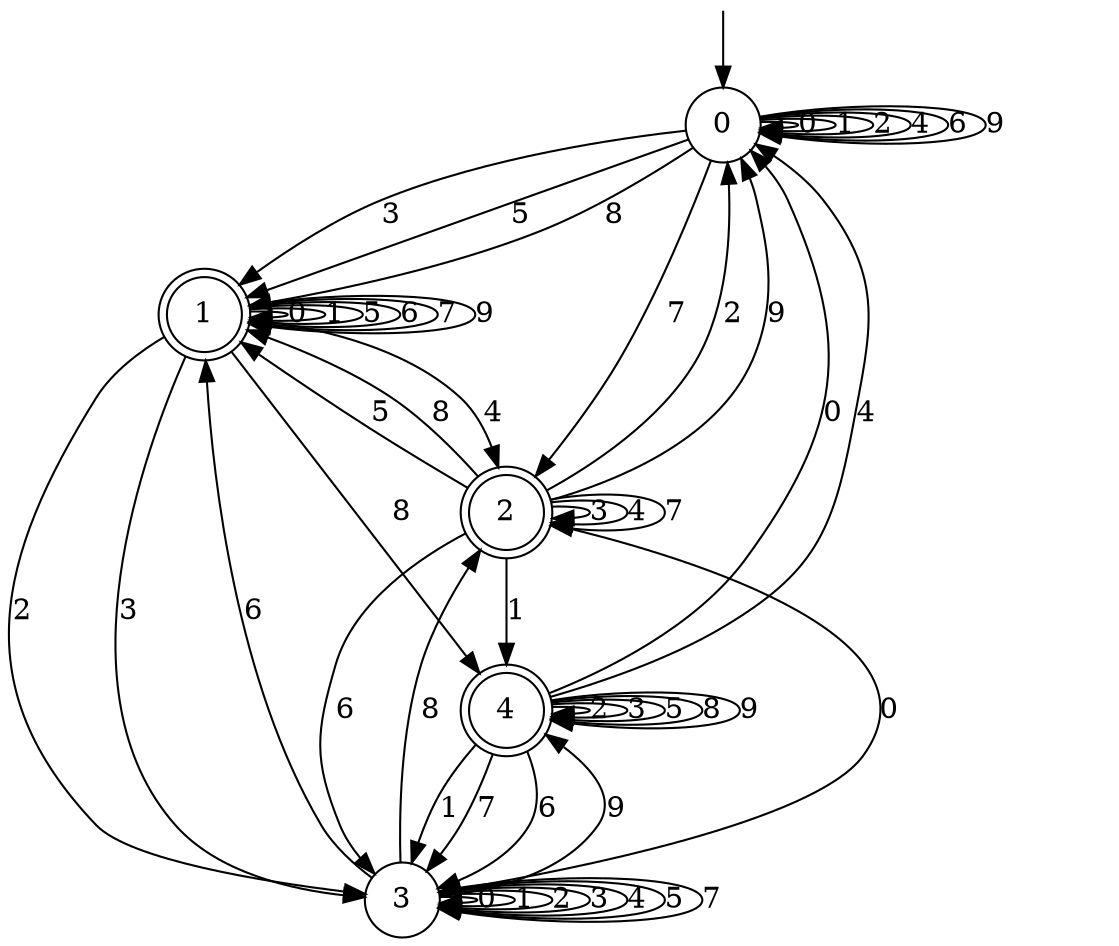 digraph g {

	s0 [shape="circle" label="0"];
	s1 [shape="doublecircle" label="1"];
	s2 [shape="doublecircle" label="2"];
	s3 [shape="circle" label="3"];
	s4 [shape="doublecircle" label="4"];
	s0 -> s0 [label="0"];
	s0 -> s0 [label="1"];
	s0 -> s0 [label="2"];
	s0 -> s1 [label="3"];
	s0 -> s0 [label="4"];
	s0 -> s1 [label="5"];
	s0 -> s0 [label="6"];
	s0 -> s2 [label="7"];
	s0 -> s1 [label="8"];
	s0 -> s0 [label="9"];
	s1 -> s1 [label="0"];
	s1 -> s1 [label="1"];
	s1 -> s3 [label="2"];
	s1 -> s3 [label="3"];
	s1 -> s2 [label="4"];
	s1 -> s1 [label="5"];
	s1 -> s1 [label="6"];
	s1 -> s1 [label="7"];
	s1 -> s4 [label="8"];
	s1 -> s1 [label="9"];
	s2 -> s3 [label="0"];
	s2 -> s4 [label="1"];
	s2 -> s0 [label="2"];
	s2 -> s2 [label="3"];
	s2 -> s2 [label="4"];
	s2 -> s1 [label="5"];
	s2 -> s3 [label="6"];
	s2 -> s2 [label="7"];
	s2 -> s1 [label="8"];
	s2 -> s0 [label="9"];
	s3 -> s3 [label="0"];
	s3 -> s3 [label="1"];
	s3 -> s3 [label="2"];
	s3 -> s3 [label="3"];
	s3 -> s3 [label="4"];
	s3 -> s3 [label="5"];
	s3 -> s1 [label="6"];
	s3 -> s3 [label="7"];
	s3 -> s2 [label="8"];
	s3 -> s4 [label="9"];
	s4 -> s0 [label="0"];
	s4 -> s3 [label="1"];
	s4 -> s4 [label="2"];
	s4 -> s4 [label="3"];
	s4 -> s0 [label="4"];
	s4 -> s4 [label="5"];
	s4 -> s3 [label="6"];
	s4 -> s3 [label="7"];
	s4 -> s4 [label="8"];
	s4 -> s4 [label="9"];

__start0 [label="" shape="none" width="0" height="0"];
__start0 -> s0;

}
